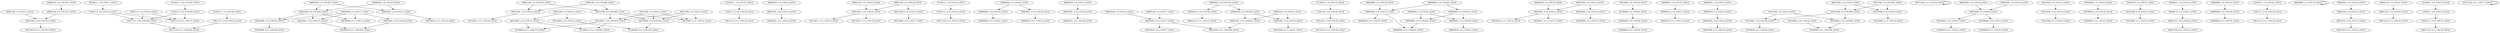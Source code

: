 digraph G {
    "00001100_1-9_COV:21_LEN:8" -> "00011001_3-10_COV:313_LEN:8";
    "01100111_1-8_COV:443_LEN:8" -> "11001111_2-9_COV:458_LEN:8";
    "00000100_1-8_COV:397_LEN:8" -> "00001000_2-9_COV:428_LEN:8";
    "00000100_1-8_COV:397_LEN:8" -> "00001001_2-10_COV:14_LEN:8";
    "00110000_2-10_COV:14_LEN:8" -> "01100000_4-11_COV:324_LEN:8";
    "01100111_1-9_COV:32_LEN:8" -> "11001111_2-10_COV:34_LEN:8";
    "00001001_2-10_COV:19_LEN:8" -> "00010010_3-11_COV:18_LEN:8";
    "00011001_2-10_COV:25_LEN:8" -> "00110011_3-11_COV:19_LEN:8";
    "00100111_1-8_COV:17_LEN:8" -> "01001111_2-9_COV:15_LEN:8";
    "01100111_1-9_COV:14_LEN:8" -> "11001111_2-10_COV:14_LEN:8";
    "00000000_1-9_COV:45_LEN:8" -> "00000000_2-10_COV:19_LEN:8";
    "00000000_1-9_COV:45_LEN:8" -> "00000001_2-10_COV:29_LEN:8";
    "01001111_2-9_COV:15_LEN:8" -> "10011110_3-11_COV:15_LEN:8";
    "01001111_2-9_COV:15_LEN:8" -> "10011111_3-10_COV:465_LEN:8";
    "00001001_2-10_COV:24_LEN:8" -> "00010010_3-11_COV:29_LEN:8";
    "00000100_1-9_COV:20_LEN:8" -> "00001001_2-10_COV:19_LEN:8";
    "00000010_1-8_COV:576_LEN:8" -> "00000101_2-10_COV:30_LEN:8";
    "00000010_1-8_COV:576_LEN:8" -> "00000100_2-9_COV:583_LEN:8";
    "00000101_2-10_COV:30_LEN:8" -> "00001010_3-11_COV:32_LEN:8";
    "11001101_2-9_COV:30_LEN:8" -> "10011011_3-10_COV:29_LEN:8";
    "00000000_2-10_COV:19_LEN:8" -> "00000000_3-11_COV:21_LEN:8";
    "00110000_3-10_COV:314_LEN:8" -> "01100000_4-11_COV:324_LEN:8";
    "00000000_1-8_COV:621_LEN:8" -> "00000000_2-10_COV:27_LEN:8";
    "00000000_1-8_COV:621_LEN:8" -> "00000000_2-9_COV:637_LEN:8";
    "00010001_2-10_COV:23_LEN:8" -> "00100010_3-11_COV:14_LEN:8";
    "01000000_3-10_COV:64_LEN:8" -> "10000000_4-11_COV:62_LEN:8";
    "00000010_1-9_COV:32_LEN:8" -> "00000101_2-10_COV:31_LEN:8";
    "10000100_1-8_COV:29_LEN:8" -> "00001000_2-9_COV:428_LEN:8";
    "10000100_1-8_COV:29_LEN:8" -> "00001001_2-10_COV:14_LEN:8";
    "00000100_3-10_COV:23_LEN:8" -> "00001000_4-11_COV:24_LEN:8";
    "00001001_2-10_COV:17_LEN:8" -> "00010010_3-11_COV:17_LEN:8";
    "10101000_1-9_COV:16_LEN:8" -> "01010001_3-10_COV:26_LEN:8";
    "10101000_1-9_COV:16_LEN:8" -> "01010000_3-10_COV:497_LEN:8";
    "00111100_4-11_COV:16_LEN:8" -> "00111100_4-11_COV:16_LEN:8";
    "00010001_3-10_COV:372_LEN:8" -> "00100010_4-11_COV:376_LEN:8";
    "00010000_2-9_COV:60_LEN:8" -> "00100001_3-10_COV:27_LEN:8";
    "00010000_2-9_COV:60_LEN:8" -> "00100000_3-10_COV:33_LEN:8";
    "00100000_2-9_COV:64_LEN:8" -> "01000000_3-10_COV:64_LEN:8";
    "00101010_2-9_COV:14_LEN:8" -> "01010100_3-10_COV:16_LEN:8";
    "00001001_3-10_COV:601_LEN:8" -> "00010010_4-11_COV:598_LEN:8";
    "00000000_2-10_COV:27_LEN:8" -> "00000000_3-11_COV:25_LEN:8";
    "11001111_2-9_COV:458_LEN:8" -> "10011110_3-11_COV:15_LEN:8";
    "11001111_2-9_COV:458_LEN:8" -> "10011111_3-10_COV:465_LEN:8";
    "00001000_1-8_COV:34_LEN:8" -> "00010000_2-9_COV:60_LEN:8";
    "10010000_1-9_COV:16_LEN:8" -> "00100000_2-10_COV:24_LEN:8";
    "00000100_1-9_COV:21_LEN:8" -> "00001001_2-10_COV:24_LEN:8";
    "00101000_2-10_COV:34_LEN:8" -> "01010000_3-11_COV:35_LEN:8";
    "01001111_1-9_COV:16_LEN:8" -> "10011110_3-11_COV:15_LEN:8";
    "01001111_1-9_COV:16_LEN:8" -> "10011111_3-10_COV:465_LEN:8";
    "10011011_3-10_COV:29_LEN:8" -> "00110110_4-11_COV:36_LEN:8";
    "00000010_2-9_COV:24_LEN:8" -> "00000100_3-10_COV:23_LEN:8";
    "00100001_3-10_COV:27_LEN:8" -> "01000010_4-11_COV:22_LEN:8";
    "00011000_1-9_COV:33_LEN:8" -> "00110000_3-10_COV:314_LEN:8";
    "00011000_1-9_COV:33_LEN:8" -> "00110001_3-11_COV:21_LEN:8";
    "00011000_1-9_COV:33_LEN:8" -> "00110001_3-10_COV:670_LEN:8";
    "00011001_3-10_COV:313_LEN:8" -> "00110010_4-11_COV:319_LEN:8";
    "00000110_2-9_COV:21_LEN:8" -> "00001101_3-10_COV:20_LEN:8";
    "00000000_2-10_COV:30_LEN:8" -> "00000000_3-11_COV:31_LEN:8";
    "00010001_2-10_COV:16_LEN:8" -> "00100010_4-11_COV:376_LEN:8";
    "00000000_1-9_COV:29_LEN:8" -> "00000000_2-10_COV:27_LEN:8";
    "11001111_2-10_COV:26_LEN:8" -> "10011110_3-11_COV:26_LEN:8";
    "00001100_1-8_COV:679_LEN:8" -> "00011000_2-9_COV:960_LEN:8";
    "00001100_1-8_COV:679_LEN:8" -> "00011001_2-10_COV:23_LEN:8";
    "10001000_1-8_COV:19_LEN:8" -> "00010000_2-9_COV:60_LEN:8";
    "00001000_1-9_COV:17_LEN:8" -> "00010001_2-10_COV:16_LEN:8";
    "00010100_1-8_COV:24_LEN:8" -> "00101000_2-10_COV:19_LEN:8";
    "00010100_1-8_COV:24_LEN:8" -> "00101000_2-9_COV:499_LEN:8";
    "00101000_2-10_COV:19_LEN:8" -> "01010000_3-11_COV:18_LEN:8";
    "00000000_2-10_COV:27_LEN:8" -> "00000000_4-11_COV:615_LEN:8";
    "00001001_2-10_COV:17_LEN:8" -> "00010010_4-11_COV:598_LEN:8";
    "00011000_1-9_COV:15_LEN:8" -> "00110000_2-10_COV:14_LEN:8";
    "00011000_1-9_COV:15_LEN:8" -> "00110001_2-10_COV:15_LEN:8";
    "00110001_2-10_COV:15_LEN:8" -> "01100010_4-11_COV:274_LEN:8";
    "00110001_2-10_COV:15_LEN:8" -> "01100011_4-11_COV:402_LEN:8";
    "00000000_3-10_COV:610_LEN:8" -> "00000000_4-11_COV:615_LEN:8";
    "00001100_1-9_COV:28_LEN:8" -> "00011001_2-10_COV:25_LEN:8";
    "00001100_1-9_COV:28_LEN:8" -> "00011000_2-10_COV:18_LEN:8";
    "00011000_2-9_COV:960_LEN:8" -> "00110000_3-10_COV:314_LEN:8";
    "00011000_2-9_COV:960_LEN:8" -> "00110001_3-11_COV:21_LEN:8";
    "00011000_2-9_COV:960_LEN:8" -> "00110001_3-10_COV:670_LEN:8";
    "01010001_3-10_COV:26_LEN:8" -> "10100010_4-11_COV:26_LEN:8";
    "00000000_1-9_COV:22_LEN:8" -> "00000000_1-9_COV:22_LEN:8";
    "00000000_2-9_COV:637_LEN:8" -> "00000000_3-10_COV:610_LEN:8";
    "00000000_2-9_COV:637_LEN:8" -> "00000001_3-10_COV:49_LEN:8";
    "00001000_2-9_COV:428_LEN:8" -> "00010001_3-10_COV:372_LEN:8";
    "00001000_2-9_COV:428_LEN:8" -> "00010000_3-10_COV:59_LEN:8";
    "00001000_2-9_COV:428_LEN:8" -> "00010000_3-11_COV:15_LEN:8";
    "01010000_2-10_COV:22_LEN:8" -> "10100000_4-11_COV:509_LEN:8";
    "00001101_3-10_COV:20_LEN:8" -> "00011010_4-11_COV:23_LEN:8";
    "00000110_1-8_COV:307_LEN:8" -> "00001100_2-9_COV:315_LEN:8";
    "10011111_2-10_COV:54_LEN:8" -> "00111110_4-11_COV:520_LEN:8";
    "00000001_2-10_COV:29_LEN:8" -> "00000010_3-11_COV:25_LEN:8";
    "01100110_1-8_COV:30_LEN:8" -> "11001101_2-9_COV:30_LEN:8";
    "00000101_1-8_COV:18_LEN:8" -> "00001010_2-9_COV:21_LEN:8";
    "00000100_2-9_COV:583_LEN:8" -> "00001001_3-10_COV:601_LEN:8";
    "00000100_2-9_COV:583_LEN:8" -> "00001000_3-10_COV:20_LEN:8";
    "00000000_1-9_COV:34_LEN:8" -> "00000000_3-10_COV:610_LEN:8";
    "00000000_1-9_COV:34_LEN:8" -> "00000001_3-10_COV:49_LEN:8";
    "01001111_1-9_COV:58_LEN:8" -> "10011111_2-10_COV:54_LEN:8";
    "00101000_2-9_COV:499_LEN:8" -> "01010001_3-10_COV:26_LEN:8";
    "00101000_2-9_COV:499_LEN:8" -> "01010000_3-10_COV:497_LEN:8";
    "00011000_2-10_COV:18_LEN:8" -> "00110000_3-11_COV:17_LEN:8";
    "00010000_3-10_COV:59_LEN:8" -> "00100000_4-11_COV:58_LEN:8";
    "10010100_1-9_COV:25_LEN:8" -> "00101000_2-10_COV:34_LEN:8";
    "00011001_2-10_COV:23_LEN:8" -> "00110011_3-11_COV:16_LEN:8";
    "00000011_1-8_COV:23_LEN:8" -> "00000110_2-9_COV:21_LEN:8";
    "00001000_3-10_COV:20_LEN:8" -> "00010000_4-11_COV:21_LEN:8";
    "00001101_2-10_COV:20_LEN:8" -> "00011010_3-11_COV:20_LEN:8";
    "00000100_1-9_COV:17_LEN:8" -> "00001001_2-10_COV:17_LEN:8";
    "00010001_2-10_COV:23_LEN:8" -> "00100011_3-11_COV:17_LEN:8";
    "00110001_3-10_COV:670_LEN:8" -> "01100010_4-11_COV:274_LEN:8";
    "00110001_3-10_COV:670_LEN:8" -> "01100011_4-11_COV:402_LEN:8";
    "10010000_1-8_COV:36_LEN:8" -> "00100000_2-9_COV:64_LEN:8";
    "10010100_1-8_COV:365_LEN:8" -> "00101000_2-10_COV:19_LEN:8";
    "10010100_1-8_COV:365_LEN:8" -> "00101000_2-9_COV:499_LEN:8";
    "11001111_2-10_COV:14_LEN:8" -> "10011110_3-11_COV:16_LEN:8";
    "00000001_1-8_COV:25_LEN:8" -> "00000010_2-9_COV:24_LEN:8";
    "00010000_2-10_COV:14_LEN:8" -> "00100000_3-11_COV:15_LEN:8";
    "00011001_2-10_COV:25_LEN:8" -> "00110011_3-11_COV:18_LEN:8";
    "00001000_1-9_COV:24_LEN:8" -> "00010001_2-10_COV:23_LEN:8";
    "10001100_1-8_COV:206_LEN:8" -> "00011000_2-9_COV:960_LEN:8";
    "10001100_1-8_COV:206_LEN:8" -> "00011001_2-10_COV:23_LEN:8";
    "00001100_1-9_COV:25_LEN:8" -> "00011001_2-10_COV:25_LEN:8";
    "11000111_2-9_COV:35_LEN:8" -> "10001111_3-10_COV:35_LEN:8";
    "01100111_1-9_COV:26_LEN:8" -> "11001111_2-10_COV:26_LEN:8";
    "00000100_1-9_COV:47_LEN:8" -> "00001001_3-10_COV:601_LEN:8";
    "00000100_1-9_COV:47_LEN:8" -> "00001000_3-10_COV:20_LEN:8";
    "00001000_1-9_COV:23_LEN:8" -> "00010001_2-10_COV:23_LEN:8";
    "00001000_1-9_COV:23_LEN:8" -> "00010000_2-10_COV:14_LEN:8";
    "00001000_1-9_COV:17_LEN:8" -> "00010001_3-10_COV:372_LEN:8";
    "00001000_1-9_COV:17_LEN:8" -> "00010000_3-10_COV:59_LEN:8";
    "00001000_1-9_COV:17_LEN:8" -> "00010000_3-11_COV:15_LEN:8";
    "00001100_2-9_COV:315_LEN:8" -> "00011001_3-10_COV:313_LEN:8";
    "01010100_3-10_COV:16_LEN:8" -> "10101000_4-11_COV:16_LEN:8";
    "00000000_1-9_COV:30_LEN:8" -> "00000000_2-10_COV:30_LEN:8";
    "00001001_2-10_COV:14_LEN:8" -> "00010010_3-11_COV:14_LEN:8";
    "10001111_3-10_COV:35_LEN:8" -> "00011110_4-11_COV:39_LEN:8";
    "11001111_2-10_COV:34_LEN:8" -> "10011110_3-11_COV:34_LEN:8";
    "00000001_3-10_COV:49_LEN:8" -> "00000010_4-11_COV:53_LEN:8";
    "00001010_2-9_COV:21_LEN:8" -> "00010101_3-10_COV:15_LEN:8";
    "01010000_3-10_COV:497_LEN:8" -> "10100000_4-11_COV:509_LEN:8";
    "00000100_1-9_COV:16_LEN:8" -> "00001001_2-10_COV:17_LEN:8";
    "00000110_1-9_COV:19_LEN:8" -> "00001101_2-10_COV:20_LEN:8";
    "01100011_1-8_COV:35_LEN:8" -> "11000111_2-9_COV:35_LEN:8";
    "00100000_2-10_COV:24_LEN:8" -> "01000000_3-11_COV:23_LEN:8";
    "00000101_2-10_COV:31_LEN:8" -> "00001010_3-11_COV:33_LEN:8";
    "00111010_4-11_COV:17_LEN:8" -> "00111010_4-11_COV:17_LEN:8";
    "00100000_3-10_COV:33_LEN:8" -> "01000000_4-11_COV:32_LEN:8";
    "00010101_3-10_COV:15_LEN:8" -> "00101010_4-11_COV:16_LEN:8";
    "10011111_3-10_COV:465_LEN:8" -> "00111110_4-11_COV:520_LEN:8";
    "10011000_1-9_COV:14_LEN:8" -> "00110000_3-10_COV:314_LEN:8";
    "10011000_1-9_COV:14_LEN:8" -> "00110001_3-11_COV:21_LEN:8";
    "10011000_1-9_COV:14_LEN:8" -> "00110001_3-10_COV:670_LEN:8";
}

